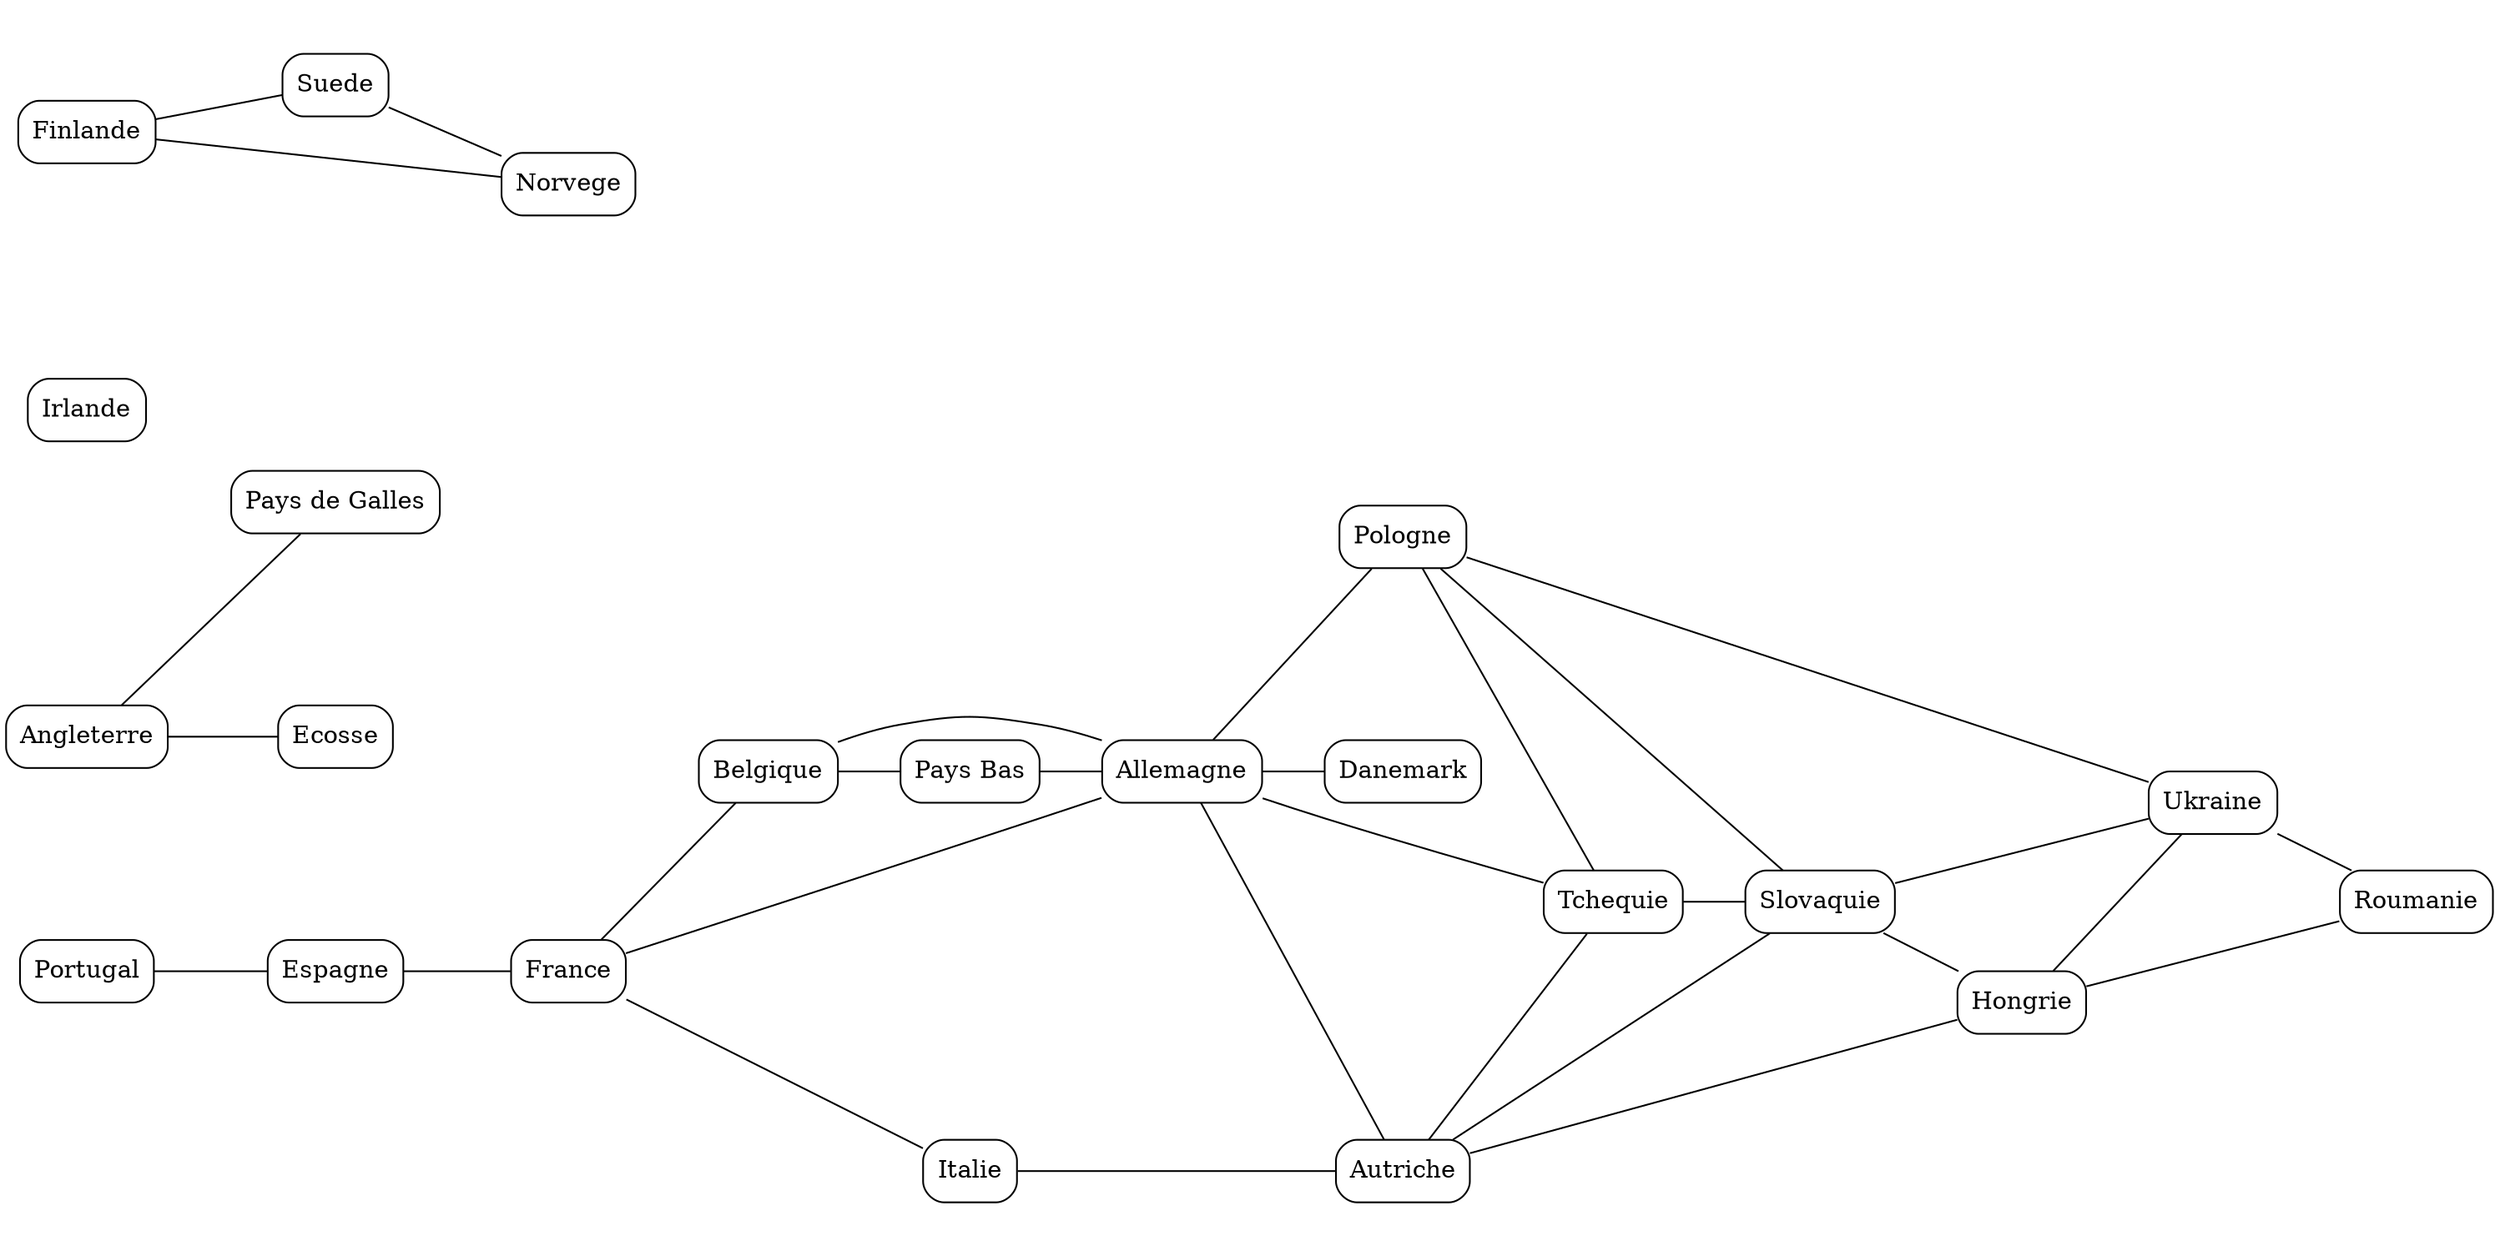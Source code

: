 graph "Europe" {
rankdir=LR ratio=.5 node[shape=box style=rounded]
  "Portugal" -- "Espagne";
  "Portugal" ;
  "Espagne" -- "France";
  "Espagne" ;
  "France" -- "Belgique";
  "France" -- "Allemagne";
  "France" -- "Italie";
  "France" ;
  "Belgique" -- "Pays Bas";
  "Belgique" -- "Allemagne";
  "Belgique" ;
  "Pays Bas" -- "Allemagne";
  "Pays Bas" ;
  "Allemagne" -- "Danemark";
  "Allemagne" -- "Pologne";
  "Allemagne" -- "Autriche";
  "Allemagne" -- "Tchequie";
  "Allemagne" ;
  "Danemark" ;
  "Pologne" -- "Tchequie";
  "Pologne" -- "Slovaquie";
  "Pologne" -- "Ukraine";
  "Pologne" ;
  "Italie" -- "Autriche";
  "Italie" ;
  "Autriche" -- "Tchequie";
  "Autriche" -- "Slovaquie";
  "Autriche" -- "Hongrie";
  "Autriche" ;
  "Tchequie" -- "Slovaquie";
  "Tchequie" ;
  "Slovaquie" -- "Hongrie";
  "Slovaquie" -- "Ukraine";
  "Slovaquie" ;
  "Hongrie" -- "Ukraine";
  "Hongrie" -- "Roumanie";
  "Hongrie" ;
  "Ukraine" -- "Roumanie";
  "Ukraine" ;
  "Roumanie" ;
  "Angleterre" -- "Pays de Galles";
  "Angleterre" -- "Ecosse";
  "Angleterre" ;
  "Pays de Galles" ;
  "Ecosse" ;
  "Irlande" ;
  "Finlande" -- "Suede";
  "Finlande" -- "Norvege";
  "Finlande" ;
  "Suede" -- "Norvege";
  "Suede" ;
  "Norvege" ;
}
